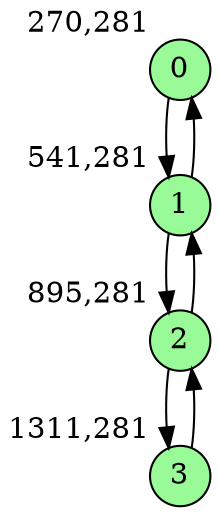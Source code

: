 digraph G {
graph [bgcolor=white]
node [shape=circle, style = filled, fillcolor=white,fixedsize=true, width=0.4, height=0.3 ]
0[xlabel="270,281", pos = "0,0!", fillcolor=palegreen ];
1[xlabel="541,281", pos = "4.23438,0!", fillcolor=palegreen ];
2[xlabel="895,281", pos = "9.76563,0!", fillcolor=palegreen ];
3[xlabel="1311,281", pos = "16.2656,0!", fillcolor=palegreen ];
0->1 ;
1->0 ;
1->2 ;
2->1 ;
2->3 ;
3->2 ;
}
